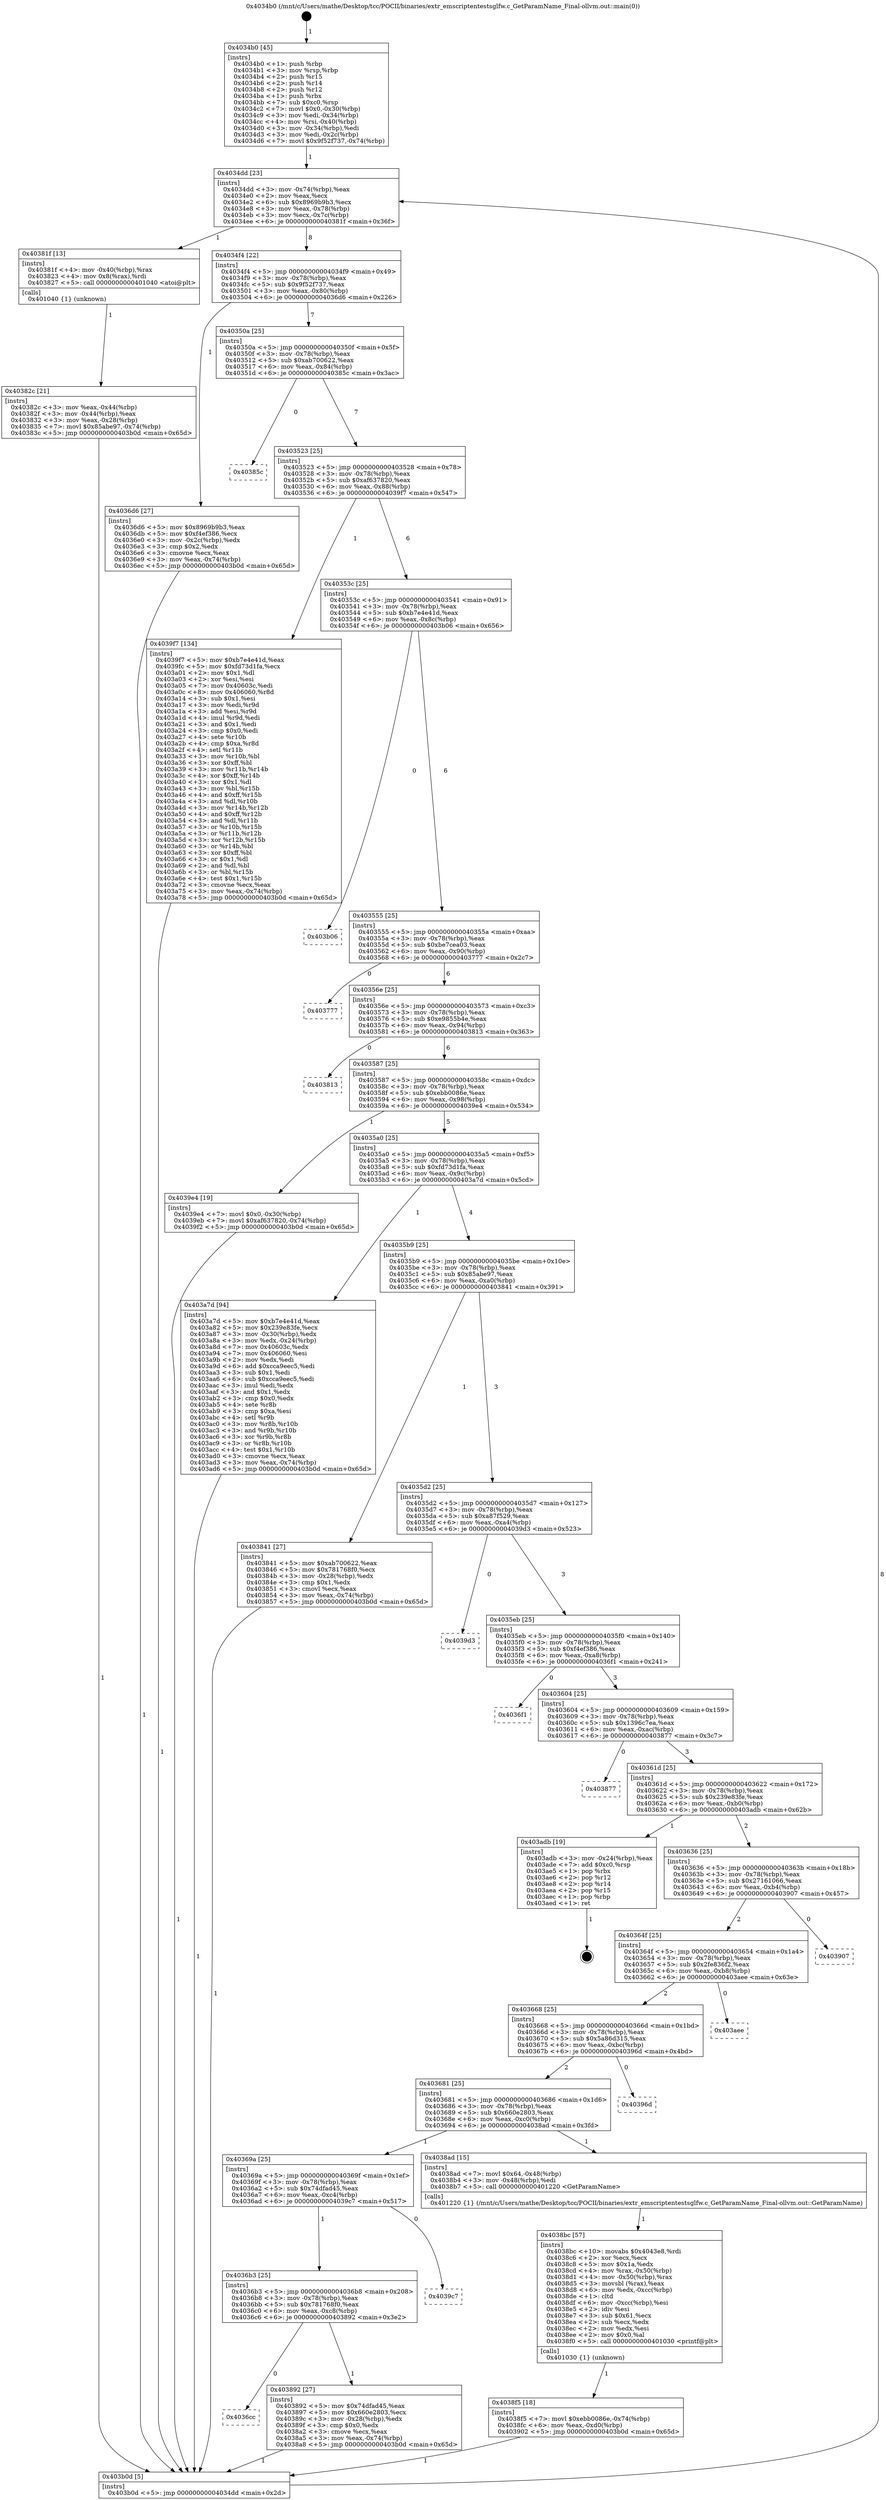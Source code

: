 digraph "0x4034b0" {
  label = "0x4034b0 (/mnt/c/Users/mathe/Desktop/tcc/POCII/binaries/extr_emscriptentestsglfw.c_GetParamName_Final-ollvm.out::main(0))"
  labelloc = "t"
  node[shape=record]

  Entry [label="",width=0.3,height=0.3,shape=circle,fillcolor=black,style=filled]
  "0x4034dd" [label="{
     0x4034dd [23]\l
     | [instrs]\l
     &nbsp;&nbsp;0x4034dd \<+3\>: mov -0x74(%rbp),%eax\l
     &nbsp;&nbsp;0x4034e0 \<+2\>: mov %eax,%ecx\l
     &nbsp;&nbsp;0x4034e2 \<+6\>: sub $0x8969b9b3,%ecx\l
     &nbsp;&nbsp;0x4034e8 \<+3\>: mov %eax,-0x78(%rbp)\l
     &nbsp;&nbsp;0x4034eb \<+3\>: mov %ecx,-0x7c(%rbp)\l
     &nbsp;&nbsp;0x4034ee \<+6\>: je 000000000040381f \<main+0x36f\>\l
  }"]
  "0x40381f" [label="{
     0x40381f [13]\l
     | [instrs]\l
     &nbsp;&nbsp;0x40381f \<+4\>: mov -0x40(%rbp),%rax\l
     &nbsp;&nbsp;0x403823 \<+4\>: mov 0x8(%rax),%rdi\l
     &nbsp;&nbsp;0x403827 \<+5\>: call 0000000000401040 \<atoi@plt\>\l
     | [calls]\l
     &nbsp;&nbsp;0x401040 \{1\} (unknown)\l
  }"]
  "0x4034f4" [label="{
     0x4034f4 [22]\l
     | [instrs]\l
     &nbsp;&nbsp;0x4034f4 \<+5\>: jmp 00000000004034f9 \<main+0x49\>\l
     &nbsp;&nbsp;0x4034f9 \<+3\>: mov -0x78(%rbp),%eax\l
     &nbsp;&nbsp;0x4034fc \<+5\>: sub $0x9f52f737,%eax\l
     &nbsp;&nbsp;0x403501 \<+3\>: mov %eax,-0x80(%rbp)\l
     &nbsp;&nbsp;0x403504 \<+6\>: je 00000000004036d6 \<main+0x226\>\l
  }"]
  Exit [label="",width=0.3,height=0.3,shape=circle,fillcolor=black,style=filled,peripheries=2]
  "0x4036d6" [label="{
     0x4036d6 [27]\l
     | [instrs]\l
     &nbsp;&nbsp;0x4036d6 \<+5\>: mov $0x8969b9b3,%eax\l
     &nbsp;&nbsp;0x4036db \<+5\>: mov $0xf4ef386,%ecx\l
     &nbsp;&nbsp;0x4036e0 \<+3\>: mov -0x2c(%rbp),%edx\l
     &nbsp;&nbsp;0x4036e3 \<+3\>: cmp $0x2,%edx\l
     &nbsp;&nbsp;0x4036e6 \<+3\>: cmovne %ecx,%eax\l
     &nbsp;&nbsp;0x4036e9 \<+3\>: mov %eax,-0x74(%rbp)\l
     &nbsp;&nbsp;0x4036ec \<+5\>: jmp 0000000000403b0d \<main+0x65d\>\l
  }"]
  "0x40350a" [label="{
     0x40350a [25]\l
     | [instrs]\l
     &nbsp;&nbsp;0x40350a \<+5\>: jmp 000000000040350f \<main+0x5f\>\l
     &nbsp;&nbsp;0x40350f \<+3\>: mov -0x78(%rbp),%eax\l
     &nbsp;&nbsp;0x403512 \<+5\>: sub $0xab700622,%eax\l
     &nbsp;&nbsp;0x403517 \<+6\>: mov %eax,-0x84(%rbp)\l
     &nbsp;&nbsp;0x40351d \<+6\>: je 000000000040385c \<main+0x3ac\>\l
  }"]
  "0x403b0d" [label="{
     0x403b0d [5]\l
     | [instrs]\l
     &nbsp;&nbsp;0x403b0d \<+5\>: jmp 00000000004034dd \<main+0x2d\>\l
  }"]
  "0x4034b0" [label="{
     0x4034b0 [45]\l
     | [instrs]\l
     &nbsp;&nbsp;0x4034b0 \<+1\>: push %rbp\l
     &nbsp;&nbsp;0x4034b1 \<+3\>: mov %rsp,%rbp\l
     &nbsp;&nbsp;0x4034b4 \<+2\>: push %r15\l
     &nbsp;&nbsp;0x4034b6 \<+2\>: push %r14\l
     &nbsp;&nbsp;0x4034b8 \<+2\>: push %r12\l
     &nbsp;&nbsp;0x4034ba \<+1\>: push %rbx\l
     &nbsp;&nbsp;0x4034bb \<+7\>: sub $0xc0,%rsp\l
     &nbsp;&nbsp;0x4034c2 \<+7\>: movl $0x0,-0x30(%rbp)\l
     &nbsp;&nbsp;0x4034c9 \<+3\>: mov %edi,-0x34(%rbp)\l
     &nbsp;&nbsp;0x4034cc \<+4\>: mov %rsi,-0x40(%rbp)\l
     &nbsp;&nbsp;0x4034d0 \<+3\>: mov -0x34(%rbp),%edi\l
     &nbsp;&nbsp;0x4034d3 \<+3\>: mov %edi,-0x2c(%rbp)\l
     &nbsp;&nbsp;0x4034d6 \<+7\>: movl $0x9f52f737,-0x74(%rbp)\l
  }"]
  "0x40382c" [label="{
     0x40382c [21]\l
     | [instrs]\l
     &nbsp;&nbsp;0x40382c \<+3\>: mov %eax,-0x44(%rbp)\l
     &nbsp;&nbsp;0x40382f \<+3\>: mov -0x44(%rbp),%eax\l
     &nbsp;&nbsp;0x403832 \<+3\>: mov %eax,-0x28(%rbp)\l
     &nbsp;&nbsp;0x403835 \<+7\>: movl $0x85abe97,-0x74(%rbp)\l
     &nbsp;&nbsp;0x40383c \<+5\>: jmp 0000000000403b0d \<main+0x65d\>\l
  }"]
  "0x4038f5" [label="{
     0x4038f5 [18]\l
     | [instrs]\l
     &nbsp;&nbsp;0x4038f5 \<+7\>: movl $0xebb0086e,-0x74(%rbp)\l
     &nbsp;&nbsp;0x4038fc \<+6\>: mov %eax,-0xd0(%rbp)\l
     &nbsp;&nbsp;0x403902 \<+5\>: jmp 0000000000403b0d \<main+0x65d\>\l
  }"]
  "0x40385c" [label="{
     0x40385c\l
  }", style=dashed]
  "0x403523" [label="{
     0x403523 [25]\l
     | [instrs]\l
     &nbsp;&nbsp;0x403523 \<+5\>: jmp 0000000000403528 \<main+0x78\>\l
     &nbsp;&nbsp;0x403528 \<+3\>: mov -0x78(%rbp),%eax\l
     &nbsp;&nbsp;0x40352b \<+5\>: sub $0xaf637820,%eax\l
     &nbsp;&nbsp;0x403530 \<+6\>: mov %eax,-0x88(%rbp)\l
     &nbsp;&nbsp;0x403536 \<+6\>: je 00000000004039f7 \<main+0x547\>\l
  }"]
  "0x4038bc" [label="{
     0x4038bc [57]\l
     | [instrs]\l
     &nbsp;&nbsp;0x4038bc \<+10\>: movabs $0x4043e8,%rdi\l
     &nbsp;&nbsp;0x4038c6 \<+2\>: xor %ecx,%ecx\l
     &nbsp;&nbsp;0x4038c8 \<+5\>: mov $0x1a,%edx\l
     &nbsp;&nbsp;0x4038cd \<+4\>: mov %rax,-0x50(%rbp)\l
     &nbsp;&nbsp;0x4038d1 \<+4\>: mov -0x50(%rbp),%rax\l
     &nbsp;&nbsp;0x4038d5 \<+3\>: movsbl (%rax),%eax\l
     &nbsp;&nbsp;0x4038d8 \<+6\>: mov %edx,-0xcc(%rbp)\l
     &nbsp;&nbsp;0x4038de \<+1\>: cltd\l
     &nbsp;&nbsp;0x4038df \<+6\>: mov -0xcc(%rbp),%esi\l
     &nbsp;&nbsp;0x4038e5 \<+2\>: idiv %esi\l
     &nbsp;&nbsp;0x4038e7 \<+3\>: sub $0x61,%ecx\l
     &nbsp;&nbsp;0x4038ea \<+2\>: sub %ecx,%edx\l
     &nbsp;&nbsp;0x4038ec \<+2\>: mov %edx,%esi\l
     &nbsp;&nbsp;0x4038ee \<+2\>: mov $0x0,%al\l
     &nbsp;&nbsp;0x4038f0 \<+5\>: call 0000000000401030 \<printf@plt\>\l
     | [calls]\l
     &nbsp;&nbsp;0x401030 \{1\} (unknown)\l
  }"]
  "0x4039f7" [label="{
     0x4039f7 [134]\l
     | [instrs]\l
     &nbsp;&nbsp;0x4039f7 \<+5\>: mov $0xb7e4e41d,%eax\l
     &nbsp;&nbsp;0x4039fc \<+5\>: mov $0xfd73d1fa,%ecx\l
     &nbsp;&nbsp;0x403a01 \<+2\>: mov $0x1,%dl\l
     &nbsp;&nbsp;0x403a03 \<+2\>: xor %esi,%esi\l
     &nbsp;&nbsp;0x403a05 \<+7\>: mov 0x40603c,%edi\l
     &nbsp;&nbsp;0x403a0c \<+8\>: mov 0x406060,%r8d\l
     &nbsp;&nbsp;0x403a14 \<+3\>: sub $0x1,%esi\l
     &nbsp;&nbsp;0x403a17 \<+3\>: mov %edi,%r9d\l
     &nbsp;&nbsp;0x403a1a \<+3\>: add %esi,%r9d\l
     &nbsp;&nbsp;0x403a1d \<+4\>: imul %r9d,%edi\l
     &nbsp;&nbsp;0x403a21 \<+3\>: and $0x1,%edi\l
     &nbsp;&nbsp;0x403a24 \<+3\>: cmp $0x0,%edi\l
     &nbsp;&nbsp;0x403a27 \<+4\>: sete %r10b\l
     &nbsp;&nbsp;0x403a2b \<+4\>: cmp $0xa,%r8d\l
     &nbsp;&nbsp;0x403a2f \<+4\>: setl %r11b\l
     &nbsp;&nbsp;0x403a33 \<+3\>: mov %r10b,%bl\l
     &nbsp;&nbsp;0x403a36 \<+3\>: xor $0xff,%bl\l
     &nbsp;&nbsp;0x403a39 \<+3\>: mov %r11b,%r14b\l
     &nbsp;&nbsp;0x403a3c \<+4\>: xor $0xff,%r14b\l
     &nbsp;&nbsp;0x403a40 \<+3\>: xor $0x1,%dl\l
     &nbsp;&nbsp;0x403a43 \<+3\>: mov %bl,%r15b\l
     &nbsp;&nbsp;0x403a46 \<+4\>: and $0xff,%r15b\l
     &nbsp;&nbsp;0x403a4a \<+3\>: and %dl,%r10b\l
     &nbsp;&nbsp;0x403a4d \<+3\>: mov %r14b,%r12b\l
     &nbsp;&nbsp;0x403a50 \<+4\>: and $0xff,%r12b\l
     &nbsp;&nbsp;0x403a54 \<+3\>: and %dl,%r11b\l
     &nbsp;&nbsp;0x403a57 \<+3\>: or %r10b,%r15b\l
     &nbsp;&nbsp;0x403a5a \<+3\>: or %r11b,%r12b\l
     &nbsp;&nbsp;0x403a5d \<+3\>: xor %r12b,%r15b\l
     &nbsp;&nbsp;0x403a60 \<+3\>: or %r14b,%bl\l
     &nbsp;&nbsp;0x403a63 \<+3\>: xor $0xff,%bl\l
     &nbsp;&nbsp;0x403a66 \<+3\>: or $0x1,%dl\l
     &nbsp;&nbsp;0x403a69 \<+2\>: and %dl,%bl\l
     &nbsp;&nbsp;0x403a6b \<+3\>: or %bl,%r15b\l
     &nbsp;&nbsp;0x403a6e \<+4\>: test $0x1,%r15b\l
     &nbsp;&nbsp;0x403a72 \<+3\>: cmovne %ecx,%eax\l
     &nbsp;&nbsp;0x403a75 \<+3\>: mov %eax,-0x74(%rbp)\l
     &nbsp;&nbsp;0x403a78 \<+5\>: jmp 0000000000403b0d \<main+0x65d\>\l
  }"]
  "0x40353c" [label="{
     0x40353c [25]\l
     | [instrs]\l
     &nbsp;&nbsp;0x40353c \<+5\>: jmp 0000000000403541 \<main+0x91\>\l
     &nbsp;&nbsp;0x403541 \<+3\>: mov -0x78(%rbp),%eax\l
     &nbsp;&nbsp;0x403544 \<+5\>: sub $0xb7e4e41d,%eax\l
     &nbsp;&nbsp;0x403549 \<+6\>: mov %eax,-0x8c(%rbp)\l
     &nbsp;&nbsp;0x40354f \<+6\>: je 0000000000403b06 \<main+0x656\>\l
  }"]
  "0x4036cc" [label="{
     0x4036cc\l
  }", style=dashed]
  "0x403b06" [label="{
     0x403b06\l
  }", style=dashed]
  "0x403555" [label="{
     0x403555 [25]\l
     | [instrs]\l
     &nbsp;&nbsp;0x403555 \<+5\>: jmp 000000000040355a \<main+0xaa\>\l
     &nbsp;&nbsp;0x40355a \<+3\>: mov -0x78(%rbp),%eax\l
     &nbsp;&nbsp;0x40355d \<+5\>: sub $0xbe7cea03,%eax\l
     &nbsp;&nbsp;0x403562 \<+6\>: mov %eax,-0x90(%rbp)\l
     &nbsp;&nbsp;0x403568 \<+6\>: je 0000000000403777 \<main+0x2c7\>\l
  }"]
  "0x403892" [label="{
     0x403892 [27]\l
     | [instrs]\l
     &nbsp;&nbsp;0x403892 \<+5\>: mov $0x74dfad45,%eax\l
     &nbsp;&nbsp;0x403897 \<+5\>: mov $0x660e2803,%ecx\l
     &nbsp;&nbsp;0x40389c \<+3\>: mov -0x28(%rbp),%edx\l
     &nbsp;&nbsp;0x40389f \<+3\>: cmp $0x0,%edx\l
     &nbsp;&nbsp;0x4038a2 \<+3\>: cmove %ecx,%eax\l
     &nbsp;&nbsp;0x4038a5 \<+3\>: mov %eax,-0x74(%rbp)\l
     &nbsp;&nbsp;0x4038a8 \<+5\>: jmp 0000000000403b0d \<main+0x65d\>\l
  }"]
  "0x403777" [label="{
     0x403777\l
  }", style=dashed]
  "0x40356e" [label="{
     0x40356e [25]\l
     | [instrs]\l
     &nbsp;&nbsp;0x40356e \<+5\>: jmp 0000000000403573 \<main+0xc3\>\l
     &nbsp;&nbsp;0x403573 \<+3\>: mov -0x78(%rbp),%eax\l
     &nbsp;&nbsp;0x403576 \<+5\>: sub $0xe9855b4e,%eax\l
     &nbsp;&nbsp;0x40357b \<+6\>: mov %eax,-0x94(%rbp)\l
     &nbsp;&nbsp;0x403581 \<+6\>: je 0000000000403813 \<main+0x363\>\l
  }"]
  "0x4036b3" [label="{
     0x4036b3 [25]\l
     | [instrs]\l
     &nbsp;&nbsp;0x4036b3 \<+5\>: jmp 00000000004036b8 \<main+0x208\>\l
     &nbsp;&nbsp;0x4036b8 \<+3\>: mov -0x78(%rbp),%eax\l
     &nbsp;&nbsp;0x4036bb \<+5\>: sub $0x781768f0,%eax\l
     &nbsp;&nbsp;0x4036c0 \<+6\>: mov %eax,-0xc8(%rbp)\l
     &nbsp;&nbsp;0x4036c6 \<+6\>: je 0000000000403892 \<main+0x3e2\>\l
  }"]
  "0x403813" [label="{
     0x403813\l
  }", style=dashed]
  "0x403587" [label="{
     0x403587 [25]\l
     | [instrs]\l
     &nbsp;&nbsp;0x403587 \<+5\>: jmp 000000000040358c \<main+0xdc\>\l
     &nbsp;&nbsp;0x40358c \<+3\>: mov -0x78(%rbp),%eax\l
     &nbsp;&nbsp;0x40358f \<+5\>: sub $0xebb0086e,%eax\l
     &nbsp;&nbsp;0x403594 \<+6\>: mov %eax,-0x98(%rbp)\l
     &nbsp;&nbsp;0x40359a \<+6\>: je 00000000004039e4 \<main+0x534\>\l
  }"]
  "0x4039c7" [label="{
     0x4039c7\l
  }", style=dashed]
  "0x4039e4" [label="{
     0x4039e4 [19]\l
     | [instrs]\l
     &nbsp;&nbsp;0x4039e4 \<+7\>: movl $0x0,-0x30(%rbp)\l
     &nbsp;&nbsp;0x4039eb \<+7\>: movl $0xaf637820,-0x74(%rbp)\l
     &nbsp;&nbsp;0x4039f2 \<+5\>: jmp 0000000000403b0d \<main+0x65d\>\l
  }"]
  "0x4035a0" [label="{
     0x4035a0 [25]\l
     | [instrs]\l
     &nbsp;&nbsp;0x4035a0 \<+5\>: jmp 00000000004035a5 \<main+0xf5\>\l
     &nbsp;&nbsp;0x4035a5 \<+3\>: mov -0x78(%rbp),%eax\l
     &nbsp;&nbsp;0x4035a8 \<+5\>: sub $0xfd73d1fa,%eax\l
     &nbsp;&nbsp;0x4035ad \<+6\>: mov %eax,-0x9c(%rbp)\l
     &nbsp;&nbsp;0x4035b3 \<+6\>: je 0000000000403a7d \<main+0x5cd\>\l
  }"]
  "0x40369a" [label="{
     0x40369a [25]\l
     | [instrs]\l
     &nbsp;&nbsp;0x40369a \<+5\>: jmp 000000000040369f \<main+0x1ef\>\l
     &nbsp;&nbsp;0x40369f \<+3\>: mov -0x78(%rbp),%eax\l
     &nbsp;&nbsp;0x4036a2 \<+5\>: sub $0x74dfad45,%eax\l
     &nbsp;&nbsp;0x4036a7 \<+6\>: mov %eax,-0xc4(%rbp)\l
     &nbsp;&nbsp;0x4036ad \<+6\>: je 00000000004039c7 \<main+0x517\>\l
  }"]
  "0x403a7d" [label="{
     0x403a7d [94]\l
     | [instrs]\l
     &nbsp;&nbsp;0x403a7d \<+5\>: mov $0xb7e4e41d,%eax\l
     &nbsp;&nbsp;0x403a82 \<+5\>: mov $0x239e83fe,%ecx\l
     &nbsp;&nbsp;0x403a87 \<+3\>: mov -0x30(%rbp),%edx\l
     &nbsp;&nbsp;0x403a8a \<+3\>: mov %edx,-0x24(%rbp)\l
     &nbsp;&nbsp;0x403a8d \<+7\>: mov 0x40603c,%edx\l
     &nbsp;&nbsp;0x403a94 \<+7\>: mov 0x406060,%esi\l
     &nbsp;&nbsp;0x403a9b \<+2\>: mov %edx,%edi\l
     &nbsp;&nbsp;0x403a9d \<+6\>: add $0xcca9eec5,%edi\l
     &nbsp;&nbsp;0x403aa3 \<+3\>: sub $0x1,%edi\l
     &nbsp;&nbsp;0x403aa6 \<+6\>: sub $0xcca9eec5,%edi\l
     &nbsp;&nbsp;0x403aac \<+3\>: imul %edi,%edx\l
     &nbsp;&nbsp;0x403aaf \<+3\>: and $0x1,%edx\l
     &nbsp;&nbsp;0x403ab2 \<+3\>: cmp $0x0,%edx\l
     &nbsp;&nbsp;0x403ab5 \<+4\>: sete %r8b\l
     &nbsp;&nbsp;0x403ab9 \<+3\>: cmp $0xa,%esi\l
     &nbsp;&nbsp;0x403abc \<+4\>: setl %r9b\l
     &nbsp;&nbsp;0x403ac0 \<+3\>: mov %r8b,%r10b\l
     &nbsp;&nbsp;0x403ac3 \<+3\>: and %r9b,%r10b\l
     &nbsp;&nbsp;0x403ac6 \<+3\>: xor %r9b,%r8b\l
     &nbsp;&nbsp;0x403ac9 \<+3\>: or %r8b,%r10b\l
     &nbsp;&nbsp;0x403acc \<+4\>: test $0x1,%r10b\l
     &nbsp;&nbsp;0x403ad0 \<+3\>: cmovne %ecx,%eax\l
     &nbsp;&nbsp;0x403ad3 \<+3\>: mov %eax,-0x74(%rbp)\l
     &nbsp;&nbsp;0x403ad6 \<+5\>: jmp 0000000000403b0d \<main+0x65d\>\l
  }"]
  "0x4035b9" [label="{
     0x4035b9 [25]\l
     | [instrs]\l
     &nbsp;&nbsp;0x4035b9 \<+5\>: jmp 00000000004035be \<main+0x10e\>\l
     &nbsp;&nbsp;0x4035be \<+3\>: mov -0x78(%rbp),%eax\l
     &nbsp;&nbsp;0x4035c1 \<+5\>: sub $0x85abe97,%eax\l
     &nbsp;&nbsp;0x4035c6 \<+6\>: mov %eax,-0xa0(%rbp)\l
     &nbsp;&nbsp;0x4035cc \<+6\>: je 0000000000403841 \<main+0x391\>\l
  }"]
  "0x4038ad" [label="{
     0x4038ad [15]\l
     | [instrs]\l
     &nbsp;&nbsp;0x4038ad \<+7\>: movl $0x64,-0x48(%rbp)\l
     &nbsp;&nbsp;0x4038b4 \<+3\>: mov -0x48(%rbp),%edi\l
     &nbsp;&nbsp;0x4038b7 \<+5\>: call 0000000000401220 \<GetParamName\>\l
     | [calls]\l
     &nbsp;&nbsp;0x401220 \{1\} (/mnt/c/Users/mathe/Desktop/tcc/POCII/binaries/extr_emscriptentestsglfw.c_GetParamName_Final-ollvm.out::GetParamName)\l
  }"]
  "0x403841" [label="{
     0x403841 [27]\l
     | [instrs]\l
     &nbsp;&nbsp;0x403841 \<+5\>: mov $0xab700622,%eax\l
     &nbsp;&nbsp;0x403846 \<+5\>: mov $0x781768f0,%ecx\l
     &nbsp;&nbsp;0x40384b \<+3\>: mov -0x28(%rbp),%edx\l
     &nbsp;&nbsp;0x40384e \<+3\>: cmp $0x1,%edx\l
     &nbsp;&nbsp;0x403851 \<+3\>: cmovl %ecx,%eax\l
     &nbsp;&nbsp;0x403854 \<+3\>: mov %eax,-0x74(%rbp)\l
     &nbsp;&nbsp;0x403857 \<+5\>: jmp 0000000000403b0d \<main+0x65d\>\l
  }"]
  "0x4035d2" [label="{
     0x4035d2 [25]\l
     | [instrs]\l
     &nbsp;&nbsp;0x4035d2 \<+5\>: jmp 00000000004035d7 \<main+0x127\>\l
     &nbsp;&nbsp;0x4035d7 \<+3\>: mov -0x78(%rbp),%eax\l
     &nbsp;&nbsp;0x4035da \<+5\>: sub $0xa87f529,%eax\l
     &nbsp;&nbsp;0x4035df \<+6\>: mov %eax,-0xa4(%rbp)\l
     &nbsp;&nbsp;0x4035e5 \<+6\>: je 00000000004039d3 \<main+0x523\>\l
  }"]
  "0x403681" [label="{
     0x403681 [25]\l
     | [instrs]\l
     &nbsp;&nbsp;0x403681 \<+5\>: jmp 0000000000403686 \<main+0x1d6\>\l
     &nbsp;&nbsp;0x403686 \<+3\>: mov -0x78(%rbp),%eax\l
     &nbsp;&nbsp;0x403689 \<+5\>: sub $0x660e2803,%eax\l
     &nbsp;&nbsp;0x40368e \<+6\>: mov %eax,-0xc0(%rbp)\l
     &nbsp;&nbsp;0x403694 \<+6\>: je 00000000004038ad \<main+0x3fd\>\l
  }"]
  "0x4039d3" [label="{
     0x4039d3\l
  }", style=dashed]
  "0x4035eb" [label="{
     0x4035eb [25]\l
     | [instrs]\l
     &nbsp;&nbsp;0x4035eb \<+5\>: jmp 00000000004035f0 \<main+0x140\>\l
     &nbsp;&nbsp;0x4035f0 \<+3\>: mov -0x78(%rbp),%eax\l
     &nbsp;&nbsp;0x4035f3 \<+5\>: sub $0xf4ef386,%eax\l
     &nbsp;&nbsp;0x4035f8 \<+6\>: mov %eax,-0xa8(%rbp)\l
     &nbsp;&nbsp;0x4035fe \<+6\>: je 00000000004036f1 \<main+0x241\>\l
  }"]
  "0x40396d" [label="{
     0x40396d\l
  }", style=dashed]
  "0x4036f1" [label="{
     0x4036f1\l
  }", style=dashed]
  "0x403604" [label="{
     0x403604 [25]\l
     | [instrs]\l
     &nbsp;&nbsp;0x403604 \<+5\>: jmp 0000000000403609 \<main+0x159\>\l
     &nbsp;&nbsp;0x403609 \<+3\>: mov -0x78(%rbp),%eax\l
     &nbsp;&nbsp;0x40360c \<+5\>: sub $0x1396c7ea,%eax\l
     &nbsp;&nbsp;0x403611 \<+6\>: mov %eax,-0xac(%rbp)\l
     &nbsp;&nbsp;0x403617 \<+6\>: je 0000000000403877 \<main+0x3c7\>\l
  }"]
  "0x403668" [label="{
     0x403668 [25]\l
     | [instrs]\l
     &nbsp;&nbsp;0x403668 \<+5\>: jmp 000000000040366d \<main+0x1bd\>\l
     &nbsp;&nbsp;0x40366d \<+3\>: mov -0x78(%rbp),%eax\l
     &nbsp;&nbsp;0x403670 \<+5\>: sub $0x5a86d315,%eax\l
     &nbsp;&nbsp;0x403675 \<+6\>: mov %eax,-0xbc(%rbp)\l
     &nbsp;&nbsp;0x40367b \<+6\>: je 000000000040396d \<main+0x4bd\>\l
  }"]
  "0x403877" [label="{
     0x403877\l
  }", style=dashed]
  "0x40361d" [label="{
     0x40361d [25]\l
     | [instrs]\l
     &nbsp;&nbsp;0x40361d \<+5\>: jmp 0000000000403622 \<main+0x172\>\l
     &nbsp;&nbsp;0x403622 \<+3\>: mov -0x78(%rbp),%eax\l
     &nbsp;&nbsp;0x403625 \<+5\>: sub $0x239e83fe,%eax\l
     &nbsp;&nbsp;0x40362a \<+6\>: mov %eax,-0xb0(%rbp)\l
     &nbsp;&nbsp;0x403630 \<+6\>: je 0000000000403adb \<main+0x62b\>\l
  }"]
  "0x403aee" [label="{
     0x403aee\l
  }", style=dashed]
  "0x403adb" [label="{
     0x403adb [19]\l
     | [instrs]\l
     &nbsp;&nbsp;0x403adb \<+3\>: mov -0x24(%rbp),%eax\l
     &nbsp;&nbsp;0x403ade \<+7\>: add $0xc0,%rsp\l
     &nbsp;&nbsp;0x403ae5 \<+1\>: pop %rbx\l
     &nbsp;&nbsp;0x403ae6 \<+2\>: pop %r12\l
     &nbsp;&nbsp;0x403ae8 \<+2\>: pop %r14\l
     &nbsp;&nbsp;0x403aea \<+2\>: pop %r15\l
     &nbsp;&nbsp;0x403aec \<+1\>: pop %rbp\l
     &nbsp;&nbsp;0x403aed \<+1\>: ret\l
  }"]
  "0x403636" [label="{
     0x403636 [25]\l
     | [instrs]\l
     &nbsp;&nbsp;0x403636 \<+5\>: jmp 000000000040363b \<main+0x18b\>\l
     &nbsp;&nbsp;0x40363b \<+3\>: mov -0x78(%rbp),%eax\l
     &nbsp;&nbsp;0x40363e \<+5\>: sub $0x27161066,%eax\l
     &nbsp;&nbsp;0x403643 \<+6\>: mov %eax,-0xb4(%rbp)\l
     &nbsp;&nbsp;0x403649 \<+6\>: je 0000000000403907 \<main+0x457\>\l
  }"]
  "0x40364f" [label="{
     0x40364f [25]\l
     | [instrs]\l
     &nbsp;&nbsp;0x40364f \<+5\>: jmp 0000000000403654 \<main+0x1a4\>\l
     &nbsp;&nbsp;0x403654 \<+3\>: mov -0x78(%rbp),%eax\l
     &nbsp;&nbsp;0x403657 \<+5\>: sub $0x2fe836f2,%eax\l
     &nbsp;&nbsp;0x40365c \<+6\>: mov %eax,-0xb8(%rbp)\l
     &nbsp;&nbsp;0x403662 \<+6\>: je 0000000000403aee \<main+0x63e\>\l
  }"]
  "0x403907" [label="{
     0x403907\l
  }", style=dashed]
  Entry -> "0x4034b0" [label=" 1"]
  "0x4034dd" -> "0x40381f" [label=" 1"]
  "0x4034dd" -> "0x4034f4" [label=" 8"]
  "0x403adb" -> Exit [label=" 1"]
  "0x4034f4" -> "0x4036d6" [label=" 1"]
  "0x4034f4" -> "0x40350a" [label=" 7"]
  "0x4036d6" -> "0x403b0d" [label=" 1"]
  "0x4034b0" -> "0x4034dd" [label=" 1"]
  "0x403b0d" -> "0x4034dd" [label=" 8"]
  "0x40381f" -> "0x40382c" [label=" 1"]
  "0x40382c" -> "0x403b0d" [label=" 1"]
  "0x403a7d" -> "0x403b0d" [label=" 1"]
  "0x40350a" -> "0x40385c" [label=" 0"]
  "0x40350a" -> "0x403523" [label=" 7"]
  "0x4039f7" -> "0x403b0d" [label=" 1"]
  "0x403523" -> "0x4039f7" [label=" 1"]
  "0x403523" -> "0x40353c" [label=" 6"]
  "0x4039e4" -> "0x403b0d" [label=" 1"]
  "0x40353c" -> "0x403b06" [label=" 0"]
  "0x40353c" -> "0x403555" [label=" 6"]
  "0x4038f5" -> "0x403b0d" [label=" 1"]
  "0x403555" -> "0x403777" [label=" 0"]
  "0x403555" -> "0x40356e" [label=" 6"]
  "0x4038bc" -> "0x4038f5" [label=" 1"]
  "0x40356e" -> "0x403813" [label=" 0"]
  "0x40356e" -> "0x403587" [label=" 6"]
  "0x403892" -> "0x403b0d" [label=" 1"]
  "0x403587" -> "0x4039e4" [label=" 1"]
  "0x403587" -> "0x4035a0" [label=" 5"]
  "0x4036b3" -> "0x4036cc" [label=" 0"]
  "0x4035a0" -> "0x403a7d" [label=" 1"]
  "0x4035a0" -> "0x4035b9" [label=" 4"]
  "0x4038ad" -> "0x4038bc" [label=" 1"]
  "0x4035b9" -> "0x403841" [label=" 1"]
  "0x4035b9" -> "0x4035d2" [label=" 3"]
  "0x403841" -> "0x403b0d" [label=" 1"]
  "0x40369a" -> "0x4036b3" [label=" 1"]
  "0x4035d2" -> "0x4039d3" [label=" 0"]
  "0x4035d2" -> "0x4035eb" [label=" 3"]
  "0x4036b3" -> "0x403892" [label=" 1"]
  "0x4035eb" -> "0x4036f1" [label=" 0"]
  "0x4035eb" -> "0x403604" [label=" 3"]
  "0x403681" -> "0x40369a" [label=" 1"]
  "0x403604" -> "0x403877" [label=" 0"]
  "0x403604" -> "0x40361d" [label=" 3"]
  "0x40369a" -> "0x4039c7" [label=" 0"]
  "0x40361d" -> "0x403adb" [label=" 1"]
  "0x40361d" -> "0x403636" [label=" 2"]
  "0x403668" -> "0x403681" [label=" 2"]
  "0x403636" -> "0x403907" [label=" 0"]
  "0x403636" -> "0x40364f" [label=" 2"]
  "0x403668" -> "0x40396d" [label=" 0"]
  "0x40364f" -> "0x403aee" [label=" 0"]
  "0x40364f" -> "0x403668" [label=" 2"]
  "0x403681" -> "0x4038ad" [label=" 1"]
}
